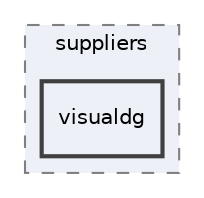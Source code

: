 digraph "C:/Users/user/OneDrive/REPOS/DavidkaBenAvraham/Katia/Aluf/suppliers/visualdg"
{
 // LATEX_PDF_SIZE
  edge [fontname="Helvetica",fontsize="10",labelfontname="Helvetica",labelfontsize="10"];
  node [fontname="Helvetica",fontsize="10",shape=record];
  compound=true
  subgraph clusterdir_1ff1e441173a3b5e188489da0ab0ef5b {
    graph [ bgcolor="#edf0f7", pencolor="grey50", style="filled,dashed,", label="suppliers", fontname="Helvetica", fontsize="10", URL="dir_1ff1e441173a3b5e188489da0ab0ef5b.html"]
  dir_af294f495ce0af8210aba047fbb055dc [shape=box, label="visualdg", style="filled,bold,", fillcolor="#edf0f7", color="grey25", URL="dir_af294f495ce0af8210aba047fbb055dc.html"];
  }
}
